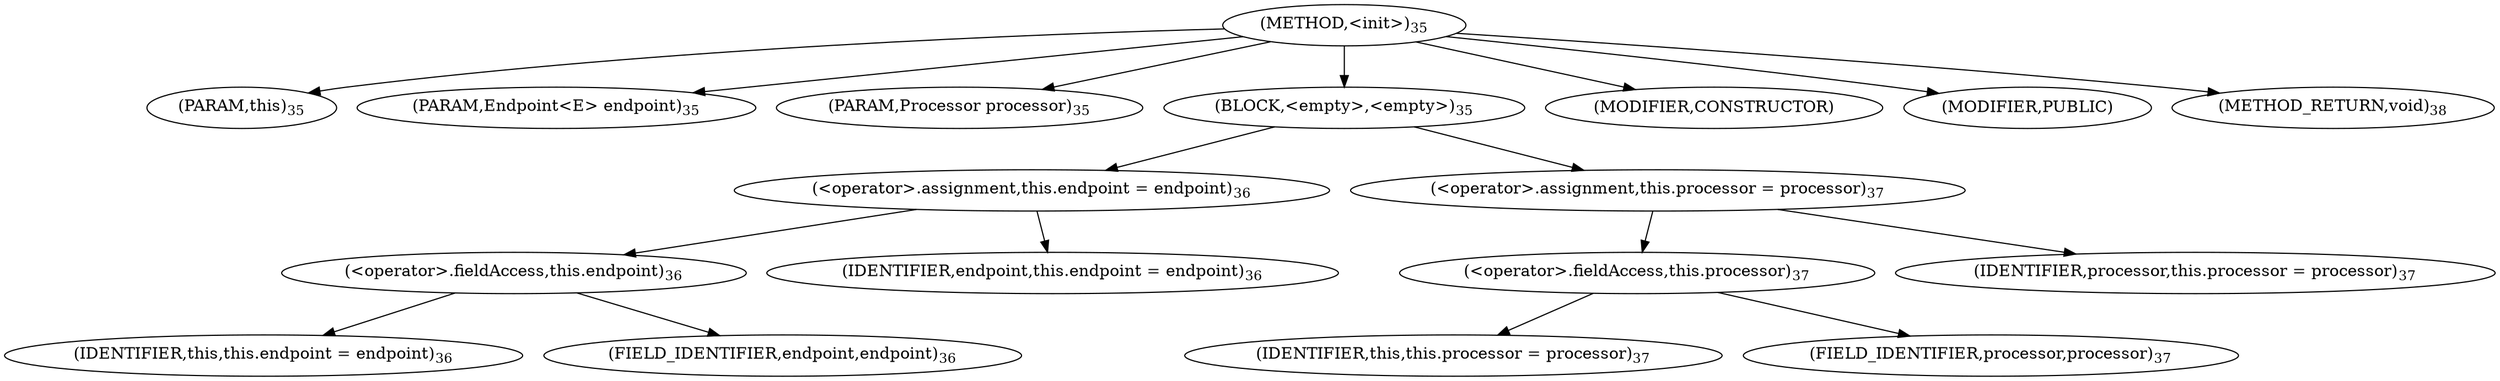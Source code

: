 digraph "&lt;init&gt;" {  
"28" [label = <(METHOD,&lt;init&gt;)<SUB>35</SUB>> ]
"4" [label = <(PARAM,this)<SUB>35</SUB>> ]
"29" [label = <(PARAM,Endpoint&lt;E&gt; endpoint)<SUB>35</SUB>> ]
"30" [label = <(PARAM,Processor processor)<SUB>35</SUB>> ]
"31" [label = <(BLOCK,&lt;empty&gt;,&lt;empty&gt;)<SUB>35</SUB>> ]
"32" [label = <(&lt;operator&gt;.assignment,this.endpoint = endpoint)<SUB>36</SUB>> ]
"33" [label = <(&lt;operator&gt;.fieldAccess,this.endpoint)<SUB>36</SUB>> ]
"3" [label = <(IDENTIFIER,this,this.endpoint = endpoint)<SUB>36</SUB>> ]
"34" [label = <(FIELD_IDENTIFIER,endpoint,endpoint)<SUB>36</SUB>> ]
"35" [label = <(IDENTIFIER,endpoint,this.endpoint = endpoint)<SUB>36</SUB>> ]
"36" [label = <(&lt;operator&gt;.assignment,this.processor = processor)<SUB>37</SUB>> ]
"37" [label = <(&lt;operator&gt;.fieldAccess,this.processor)<SUB>37</SUB>> ]
"5" [label = <(IDENTIFIER,this,this.processor = processor)<SUB>37</SUB>> ]
"38" [label = <(FIELD_IDENTIFIER,processor,processor)<SUB>37</SUB>> ]
"39" [label = <(IDENTIFIER,processor,this.processor = processor)<SUB>37</SUB>> ]
"40" [label = <(MODIFIER,CONSTRUCTOR)> ]
"41" [label = <(MODIFIER,PUBLIC)> ]
"42" [label = <(METHOD_RETURN,void)<SUB>38</SUB>> ]
  "28" -> "4" 
  "28" -> "29" 
  "28" -> "30" 
  "28" -> "31" 
  "28" -> "40" 
  "28" -> "41" 
  "28" -> "42" 
  "31" -> "32" 
  "31" -> "36" 
  "32" -> "33" 
  "32" -> "35" 
  "33" -> "3" 
  "33" -> "34" 
  "36" -> "37" 
  "36" -> "39" 
  "37" -> "5" 
  "37" -> "38" 
}
